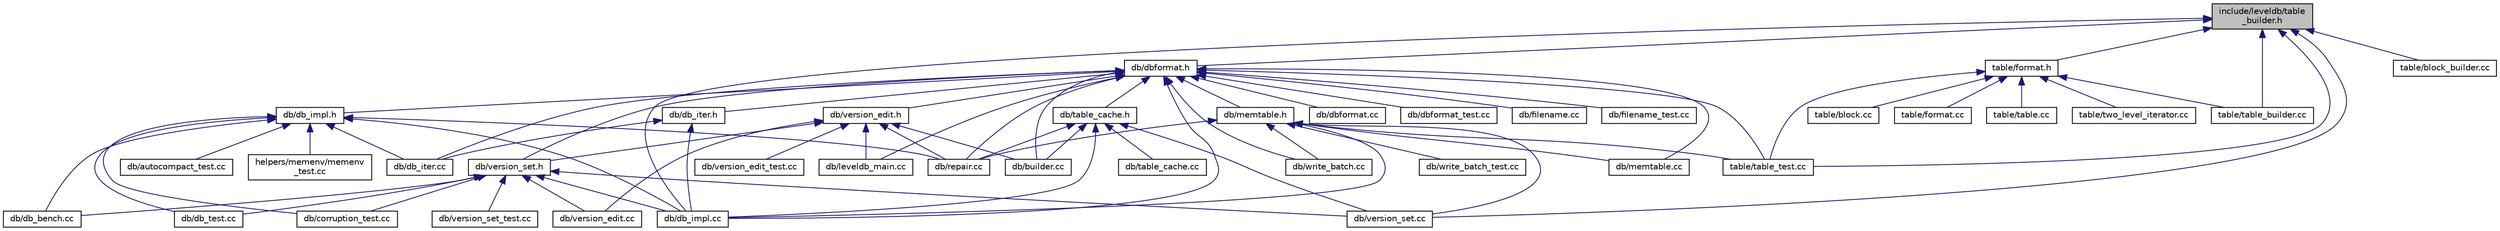 digraph "include/leveldb/table_builder.h"
{
  edge [fontname="Helvetica",fontsize="10",labelfontname="Helvetica",labelfontsize="10"];
  node [fontname="Helvetica",fontsize="10",shape=record];
  Node1 [label="include/leveldb/table\l_builder.h",height=0.2,width=0.4,color="black", fillcolor="grey75", style="filled" fontcolor="black"];
  Node1 -> Node2 [dir="back",color="midnightblue",fontsize="10",style="solid"];
  Node2 [label="db/dbformat.h",height=0.2,width=0.4,color="black", fillcolor="white", style="filled",URL="$dbformat_8h.html"];
  Node2 -> Node3 [dir="back",color="midnightblue",fontsize="10",style="solid"];
  Node3 [label="db/db_impl.h",height=0.2,width=0.4,color="black", fillcolor="white", style="filled",URL="$db__impl_8h.html"];
  Node3 -> Node4 [dir="back",color="midnightblue",fontsize="10",style="solid"];
  Node4 [label="db/autocompact_test.cc",height=0.2,width=0.4,color="black", fillcolor="white", style="filled",URL="$autocompact__test_8cc.html"];
  Node3 -> Node5 [dir="back",color="midnightblue",fontsize="10",style="solid"];
  Node5 [label="db/corruption_test.cc",height=0.2,width=0.4,color="black", fillcolor="white", style="filled",URL="$corruption__test_8cc.html"];
  Node3 -> Node6 [dir="back",color="midnightblue",fontsize="10",style="solid"];
  Node6 [label="db/db_bench.cc",height=0.2,width=0.4,color="black", fillcolor="white", style="filled",URL="$db__bench_8cc.html"];
  Node3 -> Node7 [dir="back",color="midnightblue",fontsize="10",style="solid"];
  Node7 [label="db/db_impl.cc",height=0.2,width=0.4,color="black", fillcolor="white", style="filled",URL="$db__impl_8cc.html"];
  Node3 -> Node8 [dir="back",color="midnightblue",fontsize="10",style="solid"];
  Node8 [label="db/db_iter.cc",height=0.2,width=0.4,color="black", fillcolor="white", style="filled",URL="$db__iter_8cc.html"];
  Node3 -> Node9 [dir="back",color="midnightblue",fontsize="10",style="solid"];
  Node9 [label="db/db_test.cc",height=0.2,width=0.4,color="black", fillcolor="white", style="filled",URL="$db__test_8cc.html"];
  Node3 -> Node10 [dir="back",color="midnightblue",fontsize="10",style="solid"];
  Node10 [label="db/repair.cc",height=0.2,width=0.4,color="black", fillcolor="white", style="filled",URL="$repair_8cc.html"];
  Node3 -> Node11 [dir="back",color="midnightblue",fontsize="10",style="solid"];
  Node11 [label="helpers/memenv/memenv\l_test.cc",height=0.2,width=0.4,color="black", fillcolor="white", style="filled",URL="$memenv__test_8cc.html"];
  Node2 -> Node12 [dir="back",color="midnightblue",fontsize="10",style="solid"];
  Node12 [label="db/builder.cc",height=0.2,width=0.4,color="black", fillcolor="white", style="filled",URL="$builder_8cc.html"];
  Node2 -> Node13 [dir="back",color="midnightblue",fontsize="10",style="solid"];
  Node13 [label="db/table_cache.h",height=0.2,width=0.4,color="black", fillcolor="white", style="filled",URL="$table__cache_8h.html"];
  Node13 -> Node12 [dir="back",color="midnightblue",fontsize="10",style="solid"];
  Node13 -> Node7 [dir="back",color="midnightblue",fontsize="10",style="solid"];
  Node13 -> Node10 [dir="back",color="midnightblue",fontsize="10",style="solid"];
  Node13 -> Node14 [dir="back",color="midnightblue",fontsize="10",style="solid"];
  Node14 [label="db/table_cache.cc",height=0.2,width=0.4,color="black", fillcolor="white", style="filled",URL="$table__cache_8cc.html"];
  Node13 -> Node15 [dir="back",color="midnightblue",fontsize="10",style="solid"];
  Node15 [label="db/version_set.cc",height=0.2,width=0.4,color="black", fillcolor="white", style="filled",URL="$version__set_8cc.html"];
  Node2 -> Node16 [dir="back",color="midnightblue",fontsize="10",style="solid"];
  Node16 [label="db/version_edit.h",height=0.2,width=0.4,color="black", fillcolor="white", style="filled",URL="$version__edit_8h.html"];
  Node16 -> Node12 [dir="back",color="midnightblue",fontsize="10",style="solid"];
  Node16 -> Node17 [dir="back",color="midnightblue",fontsize="10",style="solid"];
  Node17 [label="db/version_set.h",height=0.2,width=0.4,color="black", fillcolor="white", style="filled",URL="$version__set_8h.html"];
  Node17 -> Node5 [dir="back",color="midnightblue",fontsize="10",style="solid"];
  Node17 -> Node6 [dir="back",color="midnightblue",fontsize="10",style="solid"];
  Node17 -> Node7 [dir="back",color="midnightblue",fontsize="10",style="solid"];
  Node17 -> Node9 [dir="back",color="midnightblue",fontsize="10",style="solid"];
  Node17 -> Node18 [dir="back",color="midnightblue",fontsize="10",style="solid"];
  Node18 [label="db/version_edit.cc",height=0.2,width=0.4,color="black", fillcolor="white", style="filled",URL="$version__edit_8cc.html"];
  Node17 -> Node15 [dir="back",color="midnightblue",fontsize="10",style="solid"];
  Node17 -> Node19 [dir="back",color="midnightblue",fontsize="10",style="solid"];
  Node19 [label="db/version_set_test.cc",height=0.2,width=0.4,color="black", fillcolor="white", style="filled",URL="$version__set__test_8cc.html"];
  Node16 -> Node20 [dir="back",color="midnightblue",fontsize="10",style="solid"];
  Node20 [label="db/leveldb_main.cc",height=0.2,width=0.4,color="black", fillcolor="white", style="filled",URL="$leveldb__main_8cc.html"];
  Node16 -> Node10 [dir="back",color="midnightblue",fontsize="10",style="solid"];
  Node16 -> Node18 [dir="back",color="midnightblue",fontsize="10",style="solid"];
  Node16 -> Node21 [dir="back",color="midnightblue",fontsize="10",style="solid"];
  Node21 [label="db/version_edit_test.cc",height=0.2,width=0.4,color="black", fillcolor="white", style="filled",URL="$version__edit__test_8cc.html"];
  Node2 -> Node17 [dir="back",color="midnightblue",fontsize="10",style="solid"];
  Node2 -> Node22 [dir="back",color="midnightblue",fontsize="10",style="solid"];
  Node22 [label="db/db_iter.h",height=0.2,width=0.4,color="black", fillcolor="white", style="filled",URL="$db__iter_8h.html"];
  Node22 -> Node7 [dir="back",color="midnightblue",fontsize="10",style="solid"];
  Node22 -> Node8 [dir="back",color="midnightblue",fontsize="10",style="solid"];
  Node2 -> Node7 [dir="back",color="midnightblue",fontsize="10",style="solid"];
  Node2 -> Node23 [dir="back",color="midnightblue",fontsize="10",style="solid"];
  Node23 [label="db/memtable.h",height=0.2,width=0.4,color="black", fillcolor="white", style="filled",URL="$memtable_8h.html"];
  Node23 -> Node7 [dir="back",color="midnightblue",fontsize="10",style="solid"];
  Node23 -> Node24 [dir="back",color="midnightblue",fontsize="10",style="solid"];
  Node24 [label="db/memtable.cc",height=0.2,width=0.4,color="black", fillcolor="white", style="filled",URL="$memtable_8cc.html"];
  Node23 -> Node10 [dir="back",color="midnightblue",fontsize="10",style="solid"];
  Node23 -> Node15 [dir="back",color="midnightblue",fontsize="10",style="solid"];
  Node23 -> Node25 [dir="back",color="midnightblue",fontsize="10",style="solid"];
  Node25 [label="db/write_batch.cc",height=0.2,width=0.4,color="black", fillcolor="white", style="filled",URL="$write__batch_8cc.html"];
  Node23 -> Node26 [dir="back",color="midnightblue",fontsize="10",style="solid"];
  Node26 [label="db/write_batch_test.cc",height=0.2,width=0.4,color="black", fillcolor="white", style="filled",URL="$write__batch__test_8cc.html"];
  Node23 -> Node27 [dir="back",color="midnightblue",fontsize="10",style="solid"];
  Node27 [label="table/table_test.cc",height=0.2,width=0.4,color="black", fillcolor="white", style="filled",URL="$table__test_8cc.html"];
  Node2 -> Node8 [dir="back",color="midnightblue",fontsize="10",style="solid"];
  Node2 -> Node28 [dir="back",color="midnightblue",fontsize="10",style="solid"];
  Node28 [label="db/dbformat.cc",height=0.2,width=0.4,color="black", fillcolor="white", style="filled",URL="$dbformat_8cc.html"];
  Node2 -> Node29 [dir="back",color="midnightblue",fontsize="10",style="solid"];
  Node29 [label="db/dbformat_test.cc",height=0.2,width=0.4,color="black", fillcolor="white", style="filled",URL="$dbformat__test_8cc.html"];
  Node2 -> Node30 [dir="back",color="midnightblue",fontsize="10",style="solid"];
  Node30 [label="db/filename.cc",height=0.2,width=0.4,color="black", fillcolor="white", style="filled",URL="$filename_8cc.html"];
  Node2 -> Node31 [dir="back",color="midnightblue",fontsize="10",style="solid"];
  Node31 [label="db/filename_test.cc",height=0.2,width=0.4,color="black", fillcolor="white", style="filled",URL="$filename__test_8cc.html"];
  Node2 -> Node20 [dir="back",color="midnightblue",fontsize="10",style="solid"];
  Node2 -> Node24 [dir="back",color="midnightblue",fontsize="10",style="solid"];
  Node2 -> Node10 [dir="back",color="midnightblue",fontsize="10",style="solid"];
  Node2 -> Node25 [dir="back",color="midnightblue",fontsize="10",style="solid"];
  Node2 -> Node27 [dir="back",color="midnightblue",fontsize="10",style="solid"];
  Node1 -> Node7 [dir="back",color="midnightblue",fontsize="10",style="solid"];
  Node1 -> Node15 [dir="back",color="midnightblue",fontsize="10",style="solid"];
  Node1 -> Node32 [dir="back",color="midnightblue",fontsize="10",style="solid"];
  Node32 [label="table/format.h",height=0.2,width=0.4,color="black", fillcolor="white", style="filled",URL="$format_8h.html"];
  Node32 -> Node33 [dir="back",color="midnightblue",fontsize="10",style="solid"];
  Node33 [label="table/block.cc",height=0.2,width=0.4,color="black", fillcolor="white", style="filled",URL="$block_8cc.html"];
  Node32 -> Node34 [dir="back",color="midnightblue",fontsize="10",style="solid"];
  Node34 [label="table/format.cc",height=0.2,width=0.4,color="black", fillcolor="white", style="filled",URL="$format_8cc.html"];
  Node32 -> Node35 [dir="back",color="midnightblue",fontsize="10",style="solid"];
  Node35 [label="table/table.cc",height=0.2,width=0.4,color="black", fillcolor="white", style="filled",URL="$table_8cc.html"];
  Node32 -> Node36 [dir="back",color="midnightblue",fontsize="10",style="solid"];
  Node36 [label="table/table_builder.cc",height=0.2,width=0.4,color="black", fillcolor="white", style="filled",URL="$table__builder_8cc.html"];
  Node32 -> Node27 [dir="back",color="midnightblue",fontsize="10",style="solid"];
  Node32 -> Node37 [dir="back",color="midnightblue",fontsize="10",style="solid"];
  Node37 [label="table/two_level_iterator.cc",height=0.2,width=0.4,color="black", fillcolor="white", style="filled",URL="$two__level__iterator_8cc.html"];
  Node1 -> Node38 [dir="back",color="midnightblue",fontsize="10",style="solid"];
  Node38 [label="table/block_builder.cc",height=0.2,width=0.4,color="black", fillcolor="white", style="filled",URL="$block__builder_8cc.html"];
  Node1 -> Node36 [dir="back",color="midnightblue",fontsize="10",style="solid"];
  Node1 -> Node27 [dir="back",color="midnightblue",fontsize="10",style="solid"];
}
